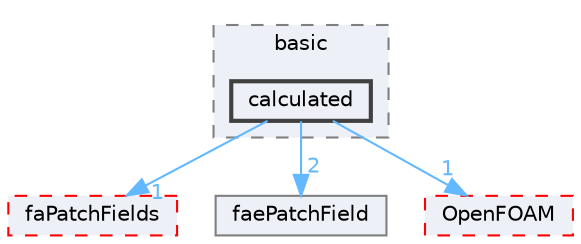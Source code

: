 digraph "src/finiteArea/fields/faePatchFields/basic/calculated"
{
 // LATEX_PDF_SIZE
  bgcolor="transparent";
  edge [fontname=Helvetica,fontsize=10,labelfontname=Helvetica,labelfontsize=10];
  node [fontname=Helvetica,fontsize=10,shape=box,height=0.2,width=0.4];
  compound=true
  subgraph clusterdir_9a9f627b286188d2cd1baa0c83c91946 {
    graph [ bgcolor="#edf0f7", pencolor="grey50", label="basic", fontname=Helvetica,fontsize=10 style="filled,dashed", URL="dir_9a9f627b286188d2cd1baa0c83c91946.html",tooltip=""]
  dir_d49fb760a0a31d76b9806e3e29f49c7e [label="calculated", fillcolor="#edf0f7", color="grey25", style="filled,bold", URL="dir_d49fb760a0a31d76b9806e3e29f49c7e.html",tooltip=""];
  }
  dir_2ab18c7cf3ac70392000d64dbb3a76b5 [label="faPatchFields", fillcolor="#edf0f7", color="red", style="filled,dashed", URL="dir_2ab18c7cf3ac70392000d64dbb3a76b5.html",tooltip=""];
  dir_89f267ce19ccb856c83f45a6dc92ab14 [label="faePatchField", fillcolor="#edf0f7", color="grey50", style="filled", URL="dir_89f267ce19ccb856c83f45a6dc92ab14.html",tooltip=""];
  dir_c5473ff19b20e6ec4dfe5c310b3778a8 [label="OpenFOAM", fillcolor="#edf0f7", color="red", style="filled,dashed", URL="dir_c5473ff19b20e6ec4dfe5c310b3778a8.html",tooltip=""];
  dir_d49fb760a0a31d76b9806e3e29f49c7e->dir_2ab18c7cf3ac70392000d64dbb3a76b5 [headlabel="1", labeldistance=1.5 headhref="dir_000388_001307.html" href="dir_000388_001307.html" color="steelblue1" fontcolor="steelblue1"];
  dir_d49fb760a0a31d76b9806e3e29f49c7e->dir_89f267ce19ccb856c83f45a6dc92ab14 [headlabel="2", labeldistance=1.5 headhref="dir_000388_001284.html" href="dir_000388_001284.html" color="steelblue1" fontcolor="steelblue1"];
  dir_d49fb760a0a31d76b9806e3e29f49c7e->dir_c5473ff19b20e6ec4dfe5c310b3778a8 [headlabel="1", labeldistance=1.5 headhref="dir_000388_002695.html" href="dir_000388_002695.html" color="steelblue1" fontcolor="steelblue1"];
}
